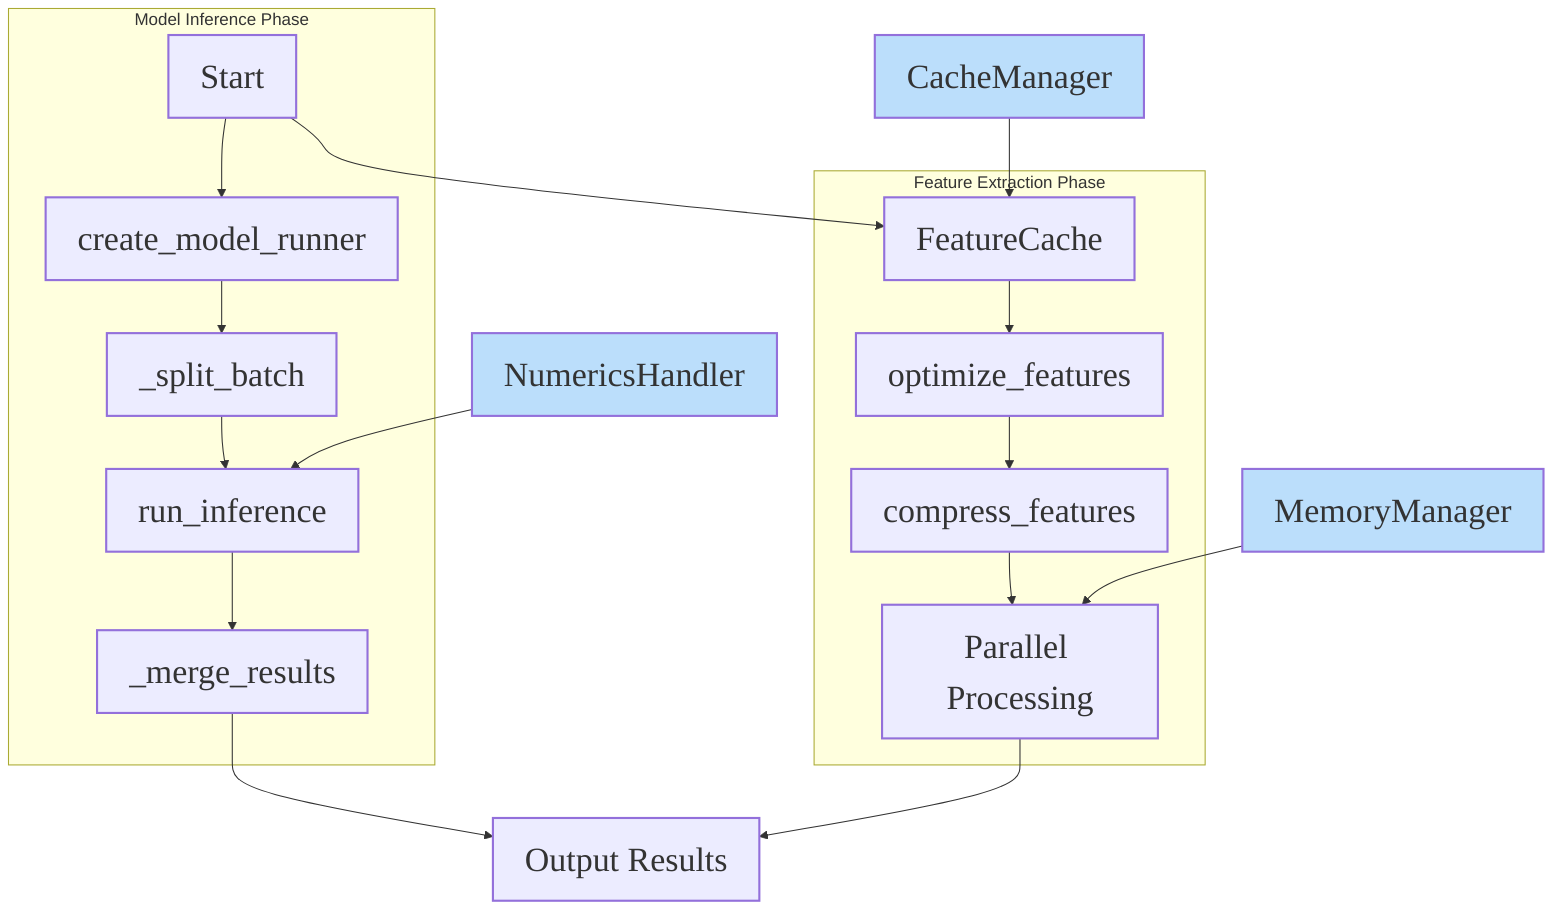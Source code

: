 %%{init: {'theme': 'neutral', 'themeVariables': { 'primaryColor': '#fff3e0', 'fontSize': 24px}}}%%

flowchart TB
    classDef default stroke-width:2px, font-size: 32px, font-family: Calibri;

    subgraph Model Inference Phase
        A[Start] --> B[create_model_runner]
        B --> C[_split_batch]
        C --> D[run_inference]
        D --> E[_merge_results]
    end

    subgraph Feature Extraction Phase
        F[FeatureCache] --> G[optimize_features]
        G --> H[compress_features]
        H --> I[Parallel Processing]
    end

    classDef stage fill:#ffe0b2,stroke:#f57c00, font-size: 32px, font-family: Calibri;
    classDef component fill:#c8e6c9,stroke:#2e7d32, font-size: 32px, font-family: Calibri;
    classDef system fill:#bbdefb,stroke:#1976d32, font-size: 32px, font-family: Calibri;

    A --> F
    E --> J[Output Results]
    I --> J

    N[NumericsHandler]:::system --> D
    K[CacheManager]:::system --> F
    M[MemoryManager]:::system --> I